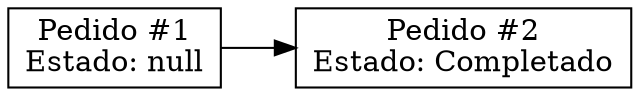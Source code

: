 digraph Pedidos {
rankdir=LR;
node [shape=box];
n0 [label="Pedido #1\nEstado: null"];
n0 -> n1;
n1 [label="Pedido #2\nEstado: Completado"];
}